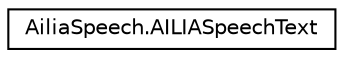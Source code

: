 digraph "Graphical Class Hierarchy"
{
 // LATEX_PDF_SIZE
  edge [fontname="Helvetica",fontsize="10",labelfontname="Helvetica",labelfontsize="10"];
  node [fontname="Helvetica",fontsize="10",shape=record];
  rankdir="LR";
  Node0 [label="AiliaSpeech.AILIASpeechText",height=0.2,width=0.4,color="black", fillcolor="white", style="filled",URL="$classAiliaSpeech_1_1AILIASpeechText.html",tooltip=" "];
}
